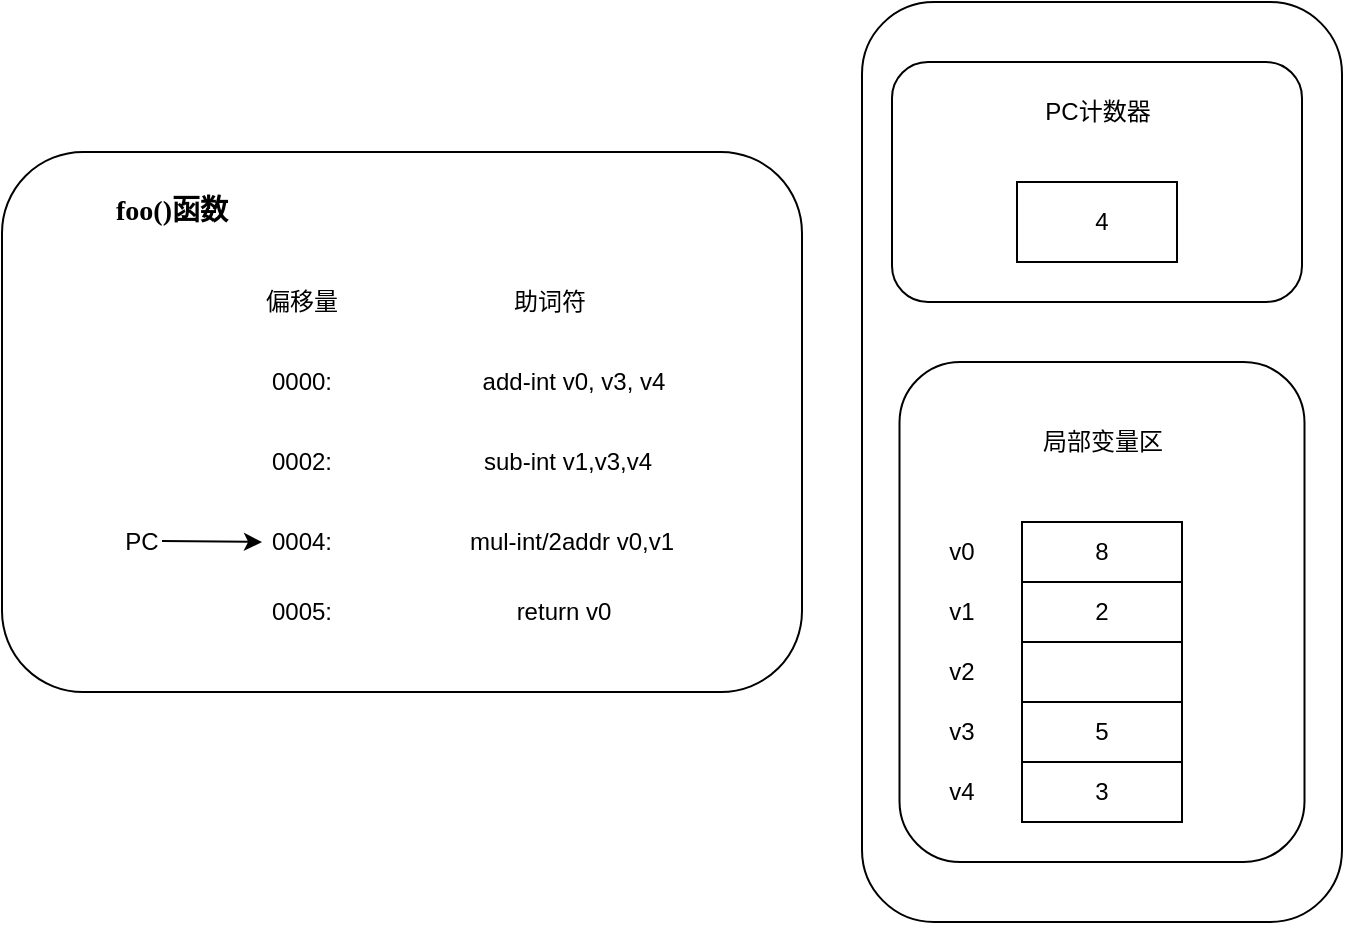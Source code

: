 <mxfile version="13.0.3" type="device"><diagram id="RC0fRCuyJy-VO0uXP0mU" name="第 1 页"><mxGraphModel dx="1086" dy="806" grid="1" gridSize="10" guides="1" tooltips="1" connect="1" arrows="1" fold="1" page="1" pageScale="1" pageWidth="827" pageHeight="1169" math="0" shadow="0"><root><mxCell id="0"/><mxCell id="1" parent="0"/><mxCell id="NuSxIsETHylI6tSZpNMl-1" value="" style="rounded=1;whiteSpace=wrap;html=1;direction=south;" parent="1" vertex="1"><mxGeometry x="510" y="160" width="240" height="460" as="geometry"/></mxCell><mxCell id="NuSxIsETHylI6tSZpNMl-2" value="" style="rounded=1;whiteSpace=wrap;html=1;" parent="1" vertex="1"><mxGeometry x="525" y="190" width="205" height="120" as="geometry"/></mxCell><mxCell id="NuSxIsETHylI6tSZpNMl-5" style="edgeStyle=orthogonalEdgeStyle;rounded=0;orthogonalLoop=1;jettySize=auto;html=1;exitX=1;exitY=0.5;exitDx=0;exitDy=0;" parent="1" source="NuSxIsETHylI6tSZpNMl-1" target="NuSxIsETHylI6tSZpNMl-1" edge="1"><mxGeometry relative="1" as="geometry"/></mxCell><mxCell id="NuSxIsETHylI6tSZpNMl-6" value="PC计数器&lt;br&gt;" style="text;html=1;strokeColor=none;fillColor=none;align=center;verticalAlign=middle;whiteSpace=wrap;rounded=0;" parent="1" vertex="1"><mxGeometry x="592.5" y="200" width="70" height="30" as="geometry"/></mxCell><mxCell id="NuSxIsETHylI6tSZpNMl-7" value="" style="rounded=0;whiteSpace=wrap;html=1;" parent="1" vertex="1"><mxGeometry x="587.5" y="250" width="80" height="40" as="geometry"/></mxCell><mxCell id="NuSxIsETHylI6tSZpNMl-9" value="4" style="text;html=1;strokeColor=none;fillColor=none;align=center;verticalAlign=middle;whiteSpace=wrap;rounded=0;" parent="1" vertex="1"><mxGeometry x="600" y="260" width="60" height="20" as="geometry"/></mxCell><mxCell id="NuSxIsETHylI6tSZpNMl-19" value="" style="rounded=1;whiteSpace=wrap;html=1;" parent="1" vertex="1"><mxGeometry x="528.75" y="340" width="202.5" height="250" as="geometry"/></mxCell><mxCell id="NuSxIsETHylI6tSZpNMl-26" value="" style="rounded=0;whiteSpace=wrap;html=1;" parent="1" vertex="1"><mxGeometry x="590" y="420" width="80" height="30" as="geometry"/></mxCell><mxCell id="NuSxIsETHylI6tSZpNMl-29" value="局部变量区" style="text;html=1;strokeColor=none;fillColor=none;align=center;verticalAlign=middle;whiteSpace=wrap;rounded=0;" parent="1" vertex="1"><mxGeometry x="593.75" y="370" width="72.5" height="20" as="geometry"/></mxCell><mxCell id="NuSxIsETHylI6tSZpNMl-30" value="5" style="text;html=1;strokeColor=none;fillColor=none;align=center;verticalAlign=middle;whiteSpace=wrap;rounded=0;" parent="1" vertex="1"><mxGeometry x="610" y="455" width="40" height="20" as="geometry"/></mxCell><mxCell id="NuSxIsETHylI6tSZpNMl-38" value="8" style="text;html=1;strokeColor=none;fillColor=none;align=center;verticalAlign=middle;whiteSpace=wrap;rounded=0;" parent="1" vertex="1"><mxGeometry x="610" y="425" width="40" height="20" as="geometry"/></mxCell><mxCell id="NuSxIsETHylI6tSZpNMl-42" value="v2" style="text;html=1;strokeColor=none;fillColor=none;align=center;verticalAlign=middle;whiteSpace=wrap;rounded=0;" parent="1" vertex="1"><mxGeometry x="540" y="485" width="40" height="20" as="geometry"/></mxCell><mxCell id="NuSxIsETHylI6tSZpNMl-43" value="v0" style="text;html=1;strokeColor=none;fillColor=none;align=center;verticalAlign=middle;whiteSpace=wrap;rounded=0;" parent="1" vertex="1"><mxGeometry x="540" y="425" width="40" height="20" as="geometry"/></mxCell><mxCell id="NuSxIsETHylI6tSZpNMl-44" value="v1" style="text;html=1;strokeColor=none;fillColor=none;align=center;verticalAlign=middle;whiteSpace=wrap;rounded=0;" parent="1" vertex="1"><mxGeometry x="540" y="455" width="40" height="20" as="geometry"/></mxCell><mxCell id="NuSxIsETHylI6tSZpNMl-49" value="" style="rounded=1;whiteSpace=wrap;html=1;direction=south;" parent="1" vertex="1"><mxGeometry x="80" y="235" width="400" height="270" as="geometry"/></mxCell><mxCell id="NuSxIsETHylI6tSZpNMl-50" value="&lt;b&gt;&lt;font face=&quot;Verdana&quot; style=&quot;font-size: 14px&quot;&gt;foo()函数&lt;/font&gt;&lt;/b&gt;" style="text;html=1;strokeColor=none;fillColor=none;align=center;verticalAlign=middle;whiteSpace=wrap;rounded=0;" parent="1" vertex="1"><mxGeometry x="120" y="250" width="90" height="30" as="geometry"/></mxCell><mxCell id="NuSxIsETHylI6tSZpNMl-51" value="偏移量" style="text;html=1;strokeColor=none;fillColor=none;align=center;verticalAlign=middle;whiteSpace=wrap;rounded=0;" parent="1" vertex="1"><mxGeometry x="210" y="300" width="40" height="20" as="geometry"/></mxCell><mxCell id="NuSxIsETHylI6tSZpNMl-52" value="助词符" style="text;html=1;strokeColor=none;fillColor=none;align=center;verticalAlign=middle;whiteSpace=wrap;rounded=0;" parent="1" vertex="1"><mxGeometry x="334" y="300" width="40" height="20" as="geometry"/></mxCell><mxCell id="NuSxIsETHylI6tSZpNMl-53" value="0000:" style="text;html=1;strokeColor=none;fillColor=none;align=center;verticalAlign=middle;whiteSpace=wrap;rounded=0;" parent="1" vertex="1"><mxGeometry x="210" y="340" width="40" height="20" as="geometry"/></mxCell><mxCell id="NuSxIsETHylI6tSZpNMl-55" value="0002:" style="text;html=1;strokeColor=none;fillColor=none;align=center;verticalAlign=middle;whiteSpace=wrap;rounded=0;" parent="1" vertex="1"><mxGeometry x="210" y="380" width="40" height="20" as="geometry"/></mxCell><mxCell id="NuSxIsETHylI6tSZpNMl-56" value="add-int v0, v3, v4" style="text;html=1;strokeColor=none;fillColor=none;align=center;verticalAlign=middle;whiteSpace=wrap;rounded=0;" parent="1" vertex="1"><mxGeometry x="313" y="340" width="106" height="20" as="geometry"/></mxCell><mxCell id="NuSxIsETHylI6tSZpNMl-57" value="0004:" style="text;html=1;strokeColor=none;fillColor=none;align=center;verticalAlign=middle;whiteSpace=wrap;rounded=0;" parent="1" vertex="1"><mxGeometry x="210" y="420" width="40" height="20" as="geometry"/></mxCell><mxCell id="NuSxIsETHylI6tSZpNMl-59" value="0005:" style="text;html=1;strokeColor=none;fillColor=none;align=center;verticalAlign=middle;whiteSpace=wrap;rounded=0;" parent="1" vertex="1"><mxGeometry x="210" y="455" width="40" height="20" as="geometry"/></mxCell><mxCell id="70PUeE9mUZCRaRJNz7Xq-1" value="" style="rounded=0;whiteSpace=wrap;html=1;" vertex="1" parent="1"><mxGeometry x="590" y="450" width="80" height="30" as="geometry"/></mxCell><mxCell id="70PUeE9mUZCRaRJNz7Xq-2" value="" style="rounded=0;whiteSpace=wrap;html=1;" vertex="1" parent="1"><mxGeometry x="590" y="480" width="80" height="30" as="geometry"/></mxCell><mxCell id="70PUeE9mUZCRaRJNz7Xq-3" value="" style="rounded=0;whiteSpace=wrap;html=1;" vertex="1" parent="1"><mxGeometry x="590" y="510" width="80" height="30" as="geometry"/></mxCell><mxCell id="70PUeE9mUZCRaRJNz7Xq-4" value="" style="rounded=0;whiteSpace=wrap;html=1;" vertex="1" parent="1"><mxGeometry x="590" y="540" width="80" height="30" as="geometry"/></mxCell><mxCell id="70PUeE9mUZCRaRJNz7Xq-11" value="v3" style="text;html=1;strokeColor=none;fillColor=none;align=center;verticalAlign=middle;whiteSpace=wrap;rounded=0;" vertex="1" parent="1"><mxGeometry x="540" y="515" width="40" height="20" as="geometry"/></mxCell><mxCell id="70PUeE9mUZCRaRJNz7Xq-12" value="v4" style="text;html=1;strokeColor=none;fillColor=none;align=center;verticalAlign=middle;whiteSpace=wrap;rounded=0;" vertex="1" parent="1"><mxGeometry x="540" y="545" width="40" height="20" as="geometry"/></mxCell><mxCell id="70PUeE9mUZCRaRJNz7Xq-13" value="2" style="text;html=1;strokeColor=none;fillColor=none;align=center;verticalAlign=middle;whiteSpace=wrap;rounded=0;" vertex="1" parent="1"><mxGeometry x="610" y="455" width="40" height="20" as="geometry"/></mxCell><mxCell id="70PUeE9mUZCRaRJNz7Xq-14" value="5" style="text;html=1;strokeColor=none;fillColor=none;align=center;verticalAlign=middle;whiteSpace=wrap;rounded=0;" vertex="1" parent="1"><mxGeometry x="610" y="515" width="40" height="20" as="geometry"/></mxCell><mxCell id="70PUeE9mUZCRaRJNz7Xq-15" value="3" style="text;html=1;strokeColor=none;fillColor=none;align=center;verticalAlign=middle;whiteSpace=wrap;rounded=0;" vertex="1" parent="1"><mxGeometry x="610" y="545" width="40" height="20" as="geometry"/></mxCell><mxCell id="70PUeE9mUZCRaRJNz7Xq-19" value="sub-int v1,v3,v4" style="text;html=1;strokeColor=none;fillColor=none;align=center;verticalAlign=middle;whiteSpace=wrap;rounded=0;" vertex="1" parent="1"><mxGeometry x="310" y="380" width="106" height="20" as="geometry"/></mxCell><mxCell id="70PUeE9mUZCRaRJNz7Xq-20" value="mul-int/2addr v0,v1" style="text;html=1;strokeColor=none;fillColor=none;align=center;verticalAlign=middle;whiteSpace=wrap;rounded=0;" vertex="1" parent="1"><mxGeometry x="312" y="420" width="106" height="20" as="geometry"/></mxCell><mxCell id="70PUeE9mUZCRaRJNz7Xq-21" value="return v0" style="text;html=1;strokeColor=none;fillColor=none;align=center;verticalAlign=middle;whiteSpace=wrap;rounded=0;" vertex="1" parent="1"><mxGeometry x="308" y="455" width="106" height="20" as="geometry"/></mxCell><mxCell id="70PUeE9mUZCRaRJNz7Xq-22" style="edgeStyle=orthogonalEdgeStyle;rounded=0;orthogonalLoop=1;jettySize=auto;html=1;exitX=0.5;exitY=1;exitDx=0;exitDy=0;" edge="1" parent="1" source="NuSxIsETHylI6tSZpNMl-55" target="NuSxIsETHylI6tSZpNMl-55"><mxGeometry relative="1" as="geometry"/></mxCell><mxCell id="70PUeE9mUZCRaRJNz7Xq-23" value="PC" style="text;html=1;strokeColor=none;fillColor=none;align=center;verticalAlign=middle;whiteSpace=wrap;rounded=0;" vertex="1" parent="1"><mxGeometry x="130" y="420" width="40" height="20" as="geometry"/></mxCell><mxCell id="70PUeE9mUZCRaRJNz7Xq-24" value="" style="endArrow=classic;html=1;" edge="1" parent="1"><mxGeometry width="50" height="50" relative="1" as="geometry"><mxPoint x="160" y="429.5" as="sourcePoint"/><mxPoint x="210" y="430" as="targetPoint"/></mxGeometry></mxCell></root></mxGraphModel></diagram></mxfile>